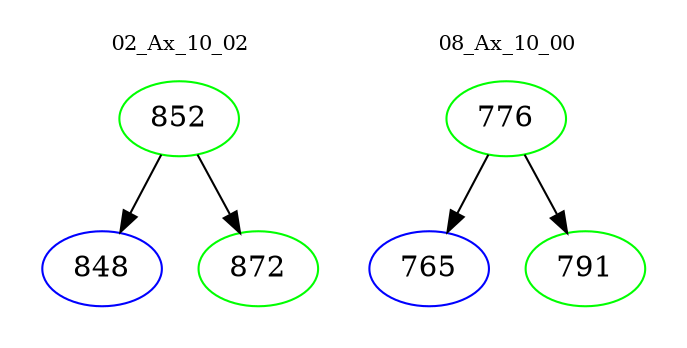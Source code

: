 digraph{
subgraph cluster_0 {
color = white
label = "02_Ax_10_02";
fontsize=10;
T0_852 [label="852", color="green"]
T0_852 -> T0_848 [color="black"]
T0_848 [label="848", color="blue"]
T0_852 -> T0_872 [color="black"]
T0_872 [label="872", color="green"]
}
subgraph cluster_1 {
color = white
label = "08_Ax_10_00";
fontsize=10;
T1_776 [label="776", color="green"]
T1_776 -> T1_765 [color="black"]
T1_765 [label="765", color="blue"]
T1_776 -> T1_791 [color="black"]
T1_791 [label="791", color="green"]
}
}
